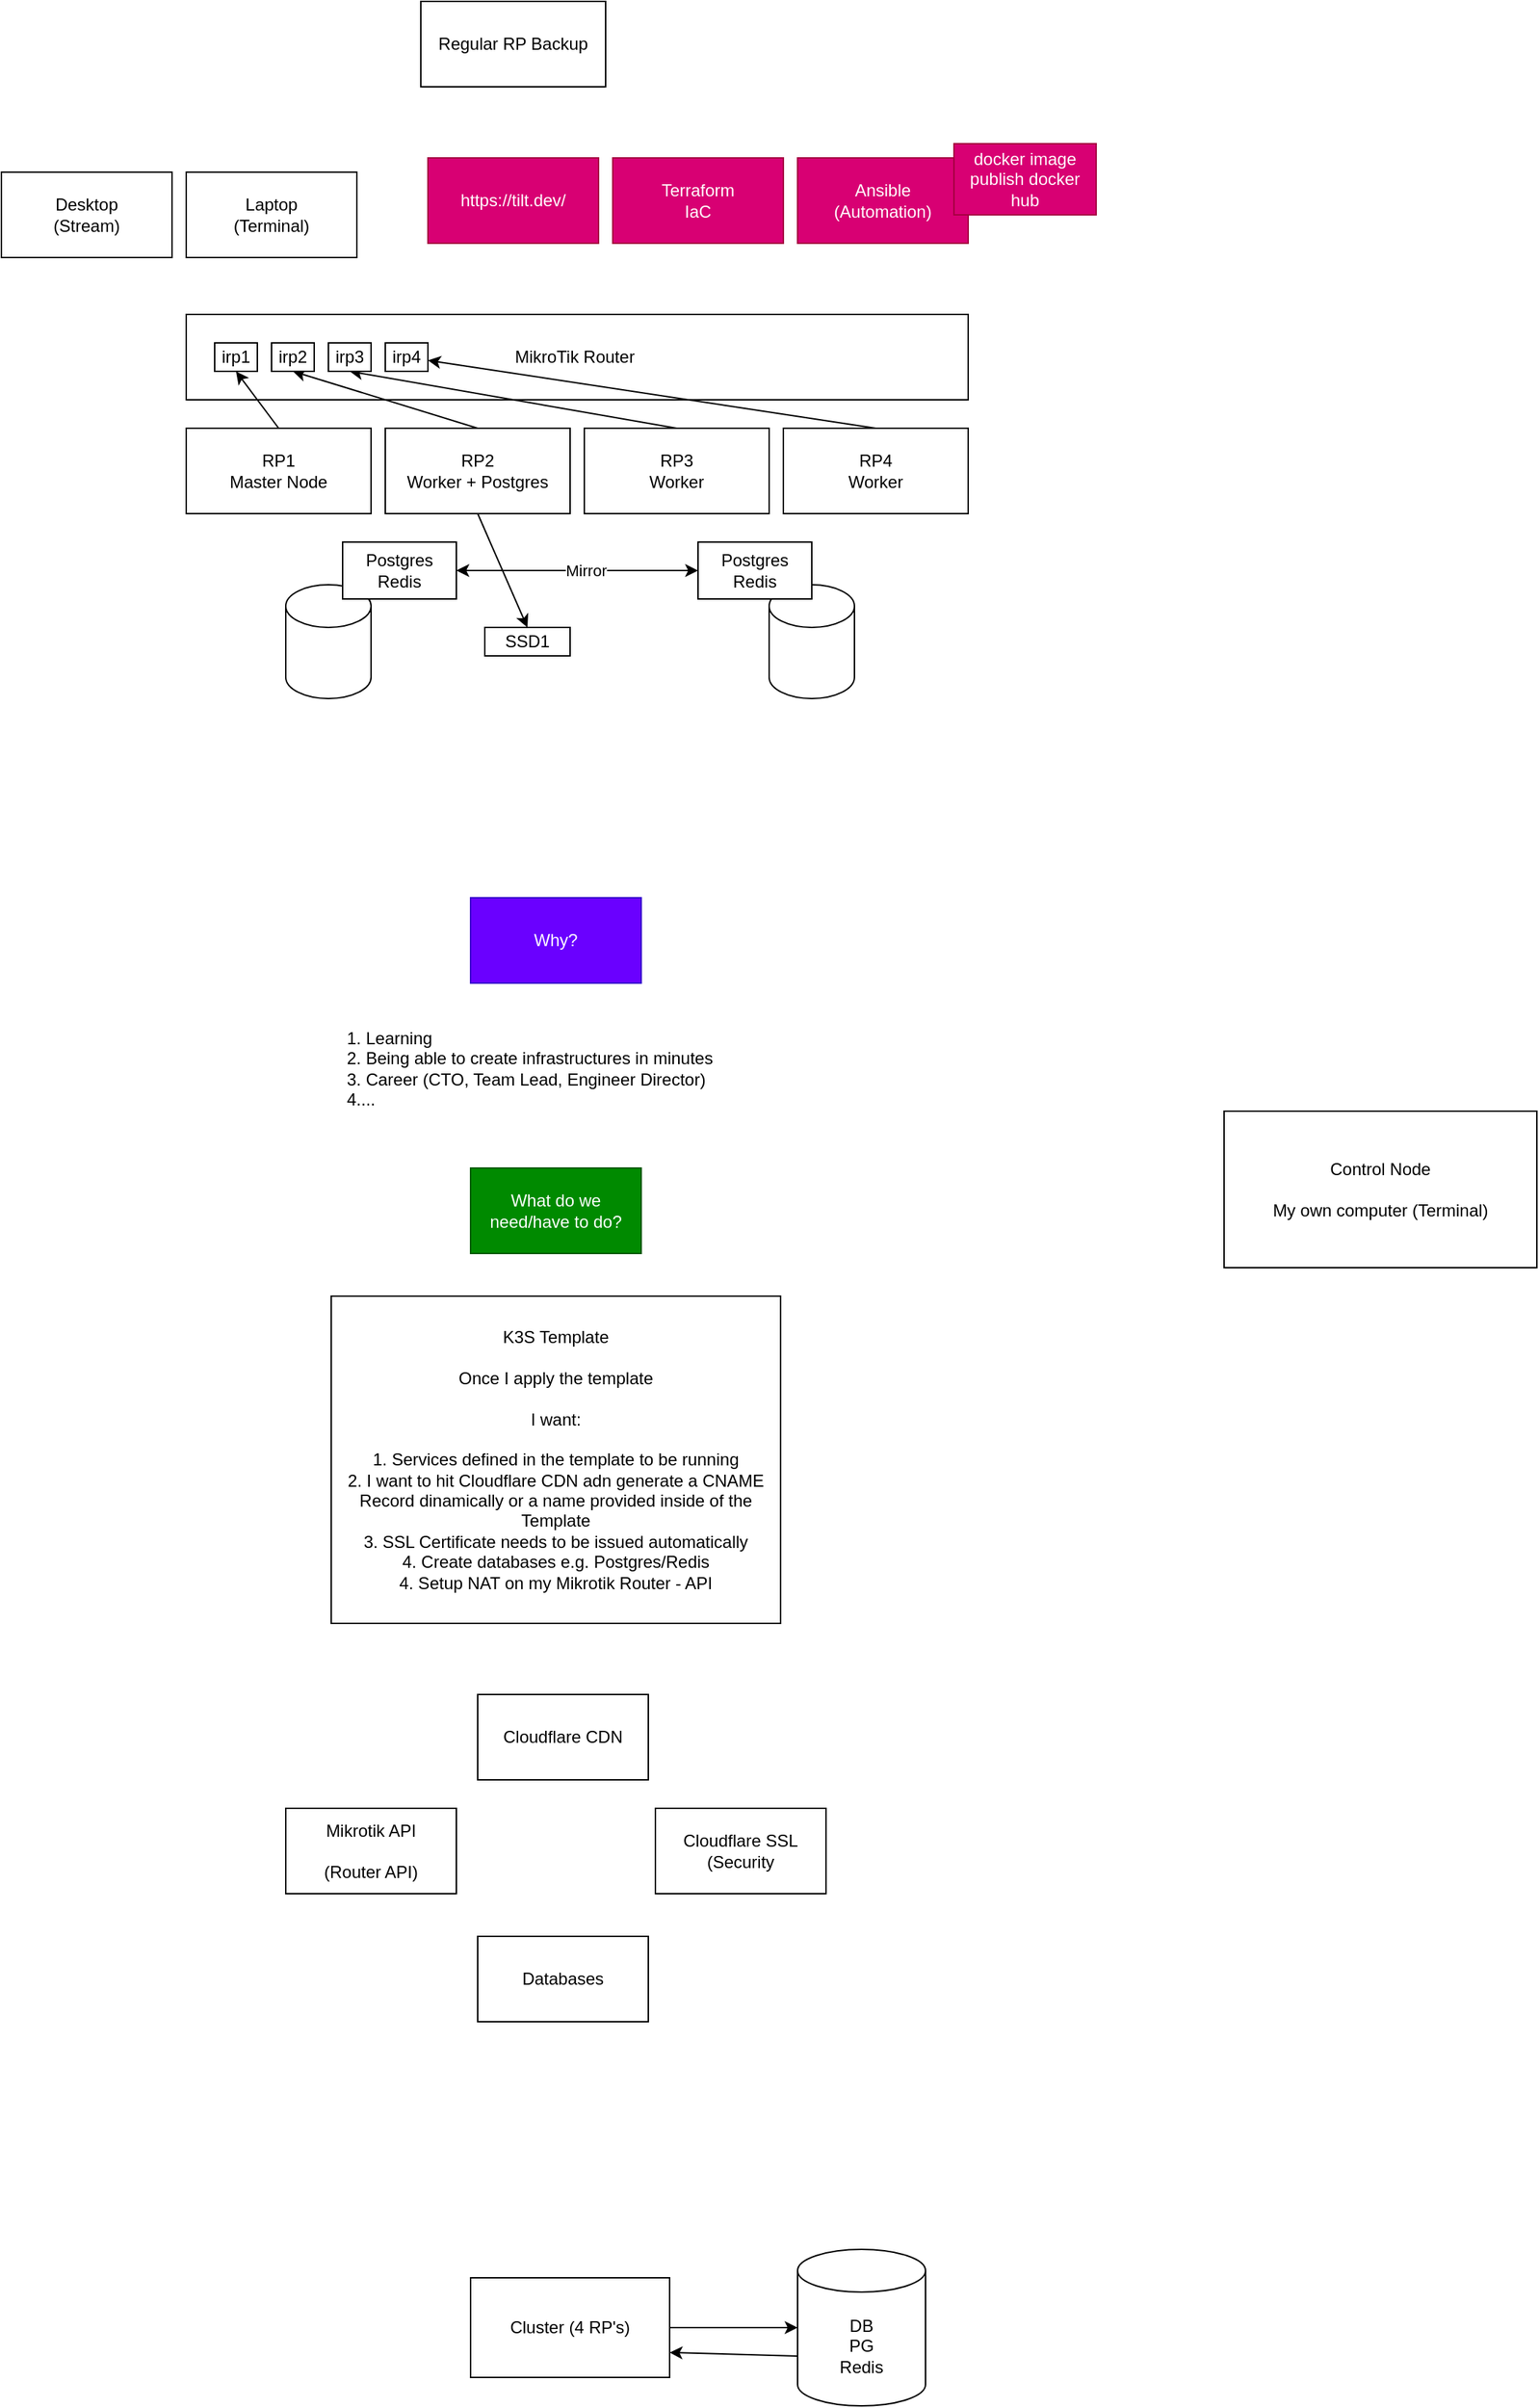 <mxfile>
    <diagram id="xSF78wGyMEVJKY8dEps5" name="Page-1">
        <mxGraphModel dx="274" dy="1428" grid="1" gridSize="10" guides="1" tooltips="1" connect="1" arrows="1" fold="1" page="1" pageScale="1" pageWidth="850" pageHeight="1100" math="0" shadow="0">
            <root>
                <mxCell id="0"/>
                <mxCell id="1" parent="0"/>
                <mxCell id="2" value="MikroTik Router&amp;nbsp;" style="rounded=0;whiteSpace=wrap;html=1;" parent="1" vertex="1">
                    <mxGeometry x="140" y="130" width="550" height="60" as="geometry"/>
                </mxCell>
                <mxCell id="12" style="edgeStyle=none;html=1;exitX=0.5;exitY=0;exitDx=0;exitDy=0;entryX=0.5;entryY=1;entryDx=0;entryDy=0;" parent="1" source="3" target="7" edge="1">
                    <mxGeometry relative="1" as="geometry"/>
                </mxCell>
                <mxCell id="3" value="RP1&lt;br&gt;Master Node" style="rounded=0;whiteSpace=wrap;html=1;" parent="1" vertex="1">
                    <mxGeometry x="140" y="210" width="130" height="60" as="geometry"/>
                </mxCell>
                <mxCell id="13" style="edgeStyle=none;html=1;exitX=0.5;exitY=0;exitDx=0;exitDy=0;entryX=0.5;entryY=1;entryDx=0;entryDy=0;" parent="1" source="4" target="8" edge="1">
                    <mxGeometry relative="1" as="geometry"/>
                </mxCell>
                <mxCell id="45" style="edgeStyle=none;html=1;exitX=0.5;exitY=1;exitDx=0;exitDy=0;entryX=0.5;entryY=0;entryDx=0;entryDy=0;" parent="1" source="4" target="43" edge="1">
                    <mxGeometry relative="1" as="geometry"/>
                </mxCell>
                <mxCell id="4" value="RP2&lt;br&gt;Worker + Postgres" style="rounded=0;whiteSpace=wrap;html=1;" parent="1" vertex="1">
                    <mxGeometry x="280" y="210" width="130" height="60" as="geometry"/>
                </mxCell>
                <mxCell id="14" style="edgeStyle=none;html=1;exitX=0.5;exitY=0;exitDx=0;exitDy=0;entryX=0.5;entryY=1;entryDx=0;entryDy=0;" parent="1" source="5" target="9" edge="1">
                    <mxGeometry relative="1" as="geometry"/>
                </mxCell>
                <mxCell id="5" value="RP3&lt;br&gt;Worker" style="rounded=0;whiteSpace=wrap;html=1;" parent="1" vertex="1">
                    <mxGeometry x="420" y="210" width="130" height="60" as="geometry"/>
                </mxCell>
                <mxCell id="15" style="edgeStyle=none;html=1;exitX=0.5;exitY=0;exitDx=0;exitDy=0;" parent="1" source="6" target="10" edge="1">
                    <mxGeometry relative="1" as="geometry"/>
                </mxCell>
                <mxCell id="6" value="RP4&lt;br&gt;Worker" style="rounded=0;whiteSpace=wrap;html=1;" parent="1" vertex="1">
                    <mxGeometry x="560" y="210" width="130" height="60" as="geometry"/>
                </mxCell>
                <mxCell id="7" value="irp1" style="rounded=0;whiteSpace=wrap;html=1;" parent="1" vertex="1">
                    <mxGeometry x="160" y="150" width="30" height="20" as="geometry"/>
                </mxCell>
                <mxCell id="8" value="irp2" style="rounded=0;whiteSpace=wrap;html=1;" parent="1" vertex="1">
                    <mxGeometry x="200" y="150" width="30" height="20" as="geometry"/>
                </mxCell>
                <mxCell id="9" value="irp3" style="rounded=0;whiteSpace=wrap;html=1;" parent="1" vertex="1">
                    <mxGeometry x="240" y="150" width="30" height="20" as="geometry"/>
                </mxCell>
                <mxCell id="10" value="irp4" style="rounded=0;whiteSpace=wrap;html=1;" parent="1" vertex="1">
                    <mxGeometry x="280" y="150" width="30" height="20" as="geometry"/>
                </mxCell>
                <mxCell id="16" value="" style="shape=cylinder3;whiteSpace=wrap;html=1;boundedLbl=1;backgroundOutline=1;size=15;" parent="1" vertex="1">
                    <mxGeometry x="210" y="320" width="60" height="80" as="geometry"/>
                </mxCell>
                <mxCell id="17" value="" style="shape=cylinder3;whiteSpace=wrap;html=1;boundedLbl=1;backgroundOutline=1;size=15;" parent="1" vertex="1">
                    <mxGeometry x="550" y="320" width="60" height="80" as="geometry"/>
                </mxCell>
                <mxCell id="22" style="edgeStyle=none;html=1;entryX=0;entryY=0.5;entryDx=0;entryDy=0;startArrow=classic;startFill=1;endArrow=classic;endFill=1;" parent="1" source="18" target="20" edge="1">
                    <mxGeometry relative="1" as="geometry"/>
                </mxCell>
                <mxCell id="24" value="Mirror" style="edgeLabel;html=1;align=center;verticalAlign=middle;resizable=0;points=[];" parent="22" vertex="1" connectable="0">
                    <mxGeometry x="0.357" y="-1" relative="1" as="geometry">
                        <mxPoint x="-25" y="-1" as="offset"/>
                    </mxGeometry>
                </mxCell>
                <mxCell id="18" value="Postgres&lt;br&gt;Redis" style="rounded=0;whiteSpace=wrap;html=1;" parent="1" vertex="1">
                    <mxGeometry x="250" y="290" width="80" height="40" as="geometry"/>
                </mxCell>
                <mxCell id="20" value="Postgres&lt;br&gt;Redis" style="rounded=0;whiteSpace=wrap;html=1;" parent="1" vertex="1">
                    <mxGeometry x="500" y="290" width="80" height="40" as="geometry"/>
                </mxCell>
                <mxCell id="25" value="Ansible&lt;br&gt;(Automation)" style="rounded=0;whiteSpace=wrap;html=1;fillColor=#d80073;fontColor=#ffffff;strokeColor=#A50040;" parent="1" vertex="1">
                    <mxGeometry x="570" y="20" width="120" height="60" as="geometry"/>
                </mxCell>
                <mxCell id="26" value="Desktop&lt;br&gt;(Stream)" style="rounded=0;whiteSpace=wrap;html=1;" parent="1" vertex="1">
                    <mxGeometry x="10" y="30" width="120" height="60" as="geometry"/>
                </mxCell>
                <mxCell id="27" value="Laptop&lt;br&gt;(Terminal)" style="rounded=0;whiteSpace=wrap;html=1;" parent="1" vertex="1">
                    <mxGeometry x="140" y="30" width="120" height="60" as="geometry"/>
                </mxCell>
                <mxCell id="28" value="Why?" style="rounded=0;whiteSpace=wrap;html=1;fillColor=#6a00ff;fontColor=#ffffff;strokeColor=#3700CC;" parent="1" vertex="1">
                    <mxGeometry x="340" y="540" width="120" height="60" as="geometry"/>
                </mxCell>
                <mxCell id="29" value="1. Learning&lt;br&gt;2. Being able to create infrastructures in minutes&lt;br&gt;3. Career (CTO, Team Lead, Engineer Director)&lt;br&gt;4...." style="text;html=1;strokeColor=none;fillColor=none;align=left;verticalAlign=middle;whiteSpace=wrap;rounded=0;" parent="1" vertex="1">
                    <mxGeometry x="251.25" y="620" width="308.75" height="80" as="geometry"/>
                </mxCell>
                <mxCell id="30" value="What do we need/have to do?" style="rounded=0;whiteSpace=wrap;html=1;fillColor=#008a00;fontColor=#ffffff;strokeColor=#005700;" parent="1" vertex="1">
                    <mxGeometry x="340" y="730" width="120" height="60" as="geometry"/>
                </mxCell>
                <mxCell id="31" value="K3S Template&lt;br&gt;&lt;br&gt;Once I apply the template&lt;br&gt;&lt;br&gt;I want:&lt;br&gt;&lt;br&gt;1. Services defined in the template to be running&lt;br&gt;2. I want to hit Cloudflare CDN adn generate a CNAME Record dinamically or a name provided inside of the Template&lt;br&gt;3. SSL Certificate needs to be issued automatically&lt;br&gt;4. Create databases e.g. Postgres/Redis&lt;br&gt;4. Setup NAT on my Mikrotik Router - API" style="rounded=0;whiteSpace=wrap;html=1;" parent="1" vertex="1">
                    <mxGeometry x="241.96" y="820" width="316.09" height="230" as="geometry"/>
                </mxCell>
                <mxCell id="32" value="Cloudflare CDN" style="rounded=0;whiteSpace=wrap;html=1;" parent="1" vertex="1">
                    <mxGeometry x="345" y="1100" width="120" height="60" as="geometry"/>
                </mxCell>
                <mxCell id="33" value="Cloudflare SSL (Security" style="rounded=0;whiteSpace=wrap;html=1;" parent="1" vertex="1">
                    <mxGeometry x="470" y="1180" width="120" height="60" as="geometry"/>
                </mxCell>
                <mxCell id="34" value="Mikrotik API&lt;br&gt;&lt;br&gt;(Router API)" style="rounded=0;whiteSpace=wrap;html=1;" parent="1" vertex="1">
                    <mxGeometry x="210" y="1180" width="120" height="60" as="geometry"/>
                </mxCell>
                <mxCell id="35" value="Databases" style="rounded=0;whiteSpace=wrap;html=1;" parent="1" vertex="1">
                    <mxGeometry x="345" y="1270" width="120" height="60" as="geometry"/>
                </mxCell>
                <mxCell id="36" value="Terraform&lt;br&gt;IaC" style="rounded=0;whiteSpace=wrap;html=1;fillColor=#d80073;fontColor=#ffffff;strokeColor=#A50040;" parent="1" vertex="1">
                    <mxGeometry x="440" y="20" width="120" height="60" as="geometry"/>
                </mxCell>
                <mxCell id="37" value="docker image&lt;br&gt;publish docker hub" style="rounded=0;whiteSpace=wrap;html=1;fillColor=#d80073;fontColor=#ffffff;strokeColor=#A50040;" parent="1" vertex="1">
                    <mxGeometry x="680" y="10" width="100" height="50" as="geometry"/>
                </mxCell>
                <mxCell id="40" value="https://tilt.dev/" style="rounded=0;whiteSpace=wrap;html=1;fillColor=#d80073;fontColor=#ffffff;strokeColor=#A50040;" parent="1" vertex="1">
                    <mxGeometry x="310" y="20" width="120" height="60" as="geometry"/>
                </mxCell>
                <mxCell id="41" value="Control Node&lt;br&gt;&lt;br&gt;My own computer (Terminal)" style="rounded=0;whiteSpace=wrap;html=1;" parent="1" vertex="1">
                    <mxGeometry x="870" y="690" width="220" height="110" as="geometry"/>
                </mxCell>
                <mxCell id="43" value="SSD1" style="rounded=0;whiteSpace=wrap;html=1;" parent="1" vertex="1">
                    <mxGeometry x="350" y="350" width="60" height="20" as="geometry"/>
                </mxCell>
                <mxCell id="47" value="Regular RP Backup" style="rounded=0;whiteSpace=wrap;html=1;" parent="1" vertex="1">
                    <mxGeometry x="305" y="-90" width="130" height="60" as="geometry"/>
                </mxCell>
                <mxCell id="55" style="edgeStyle=none;html=1;" parent="1" source="53" target="54" edge="1">
                    <mxGeometry relative="1" as="geometry"/>
                </mxCell>
                <mxCell id="53" value="Cluster (4 RP's)" style="rounded=0;whiteSpace=wrap;html=1;" parent="1" vertex="1">
                    <mxGeometry x="340" y="1510" width="140" height="70" as="geometry"/>
                </mxCell>
                <mxCell id="56" style="edgeStyle=none;html=1;exitX=0;exitY=0;exitDx=0;exitDy=75;exitPerimeter=0;entryX=1;entryY=0.75;entryDx=0;entryDy=0;" parent="1" source="54" target="53" edge="1">
                    <mxGeometry relative="1" as="geometry"/>
                </mxCell>
                <mxCell id="54" value="DB&lt;br&gt;PG&lt;br&gt;Redis" style="shape=cylinder3;whiteSpace=wrap;html=1;boundedLbl=1;backgroundOutline=1;size=15;" parent="1" vertex="1">
                    <mxGeometry x="570" y="1490" width="90" height="110" as="geometry"/>
                </mxCell>
            </root>
        </mxGraphModel>
    </diagram>
</mxfile>